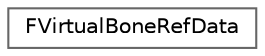 digraph "Graphical Class Hierarchy"
{
 // INTERACTIVE_SVG=YES
 // LATEX_PDF_SIZE
  bgcolor="transparent";
  edge [fontname=Helvetica,fontsize=10,labelfontname=Helvetica,labelfontsize=10];
  node [fontname=Helvetica,fontsize=10,shape=box,height=0.2,width=0.4];
  rankdir="LR";
  Node0 [id="Node000000",label="FVirtualBoneRefData",height=0.2,width=0.4,color="grey40", fillcolor="white", style="filled",URL="$d3/d39/structFVirtualBoneRefData.html",tooltip=" "];
}
